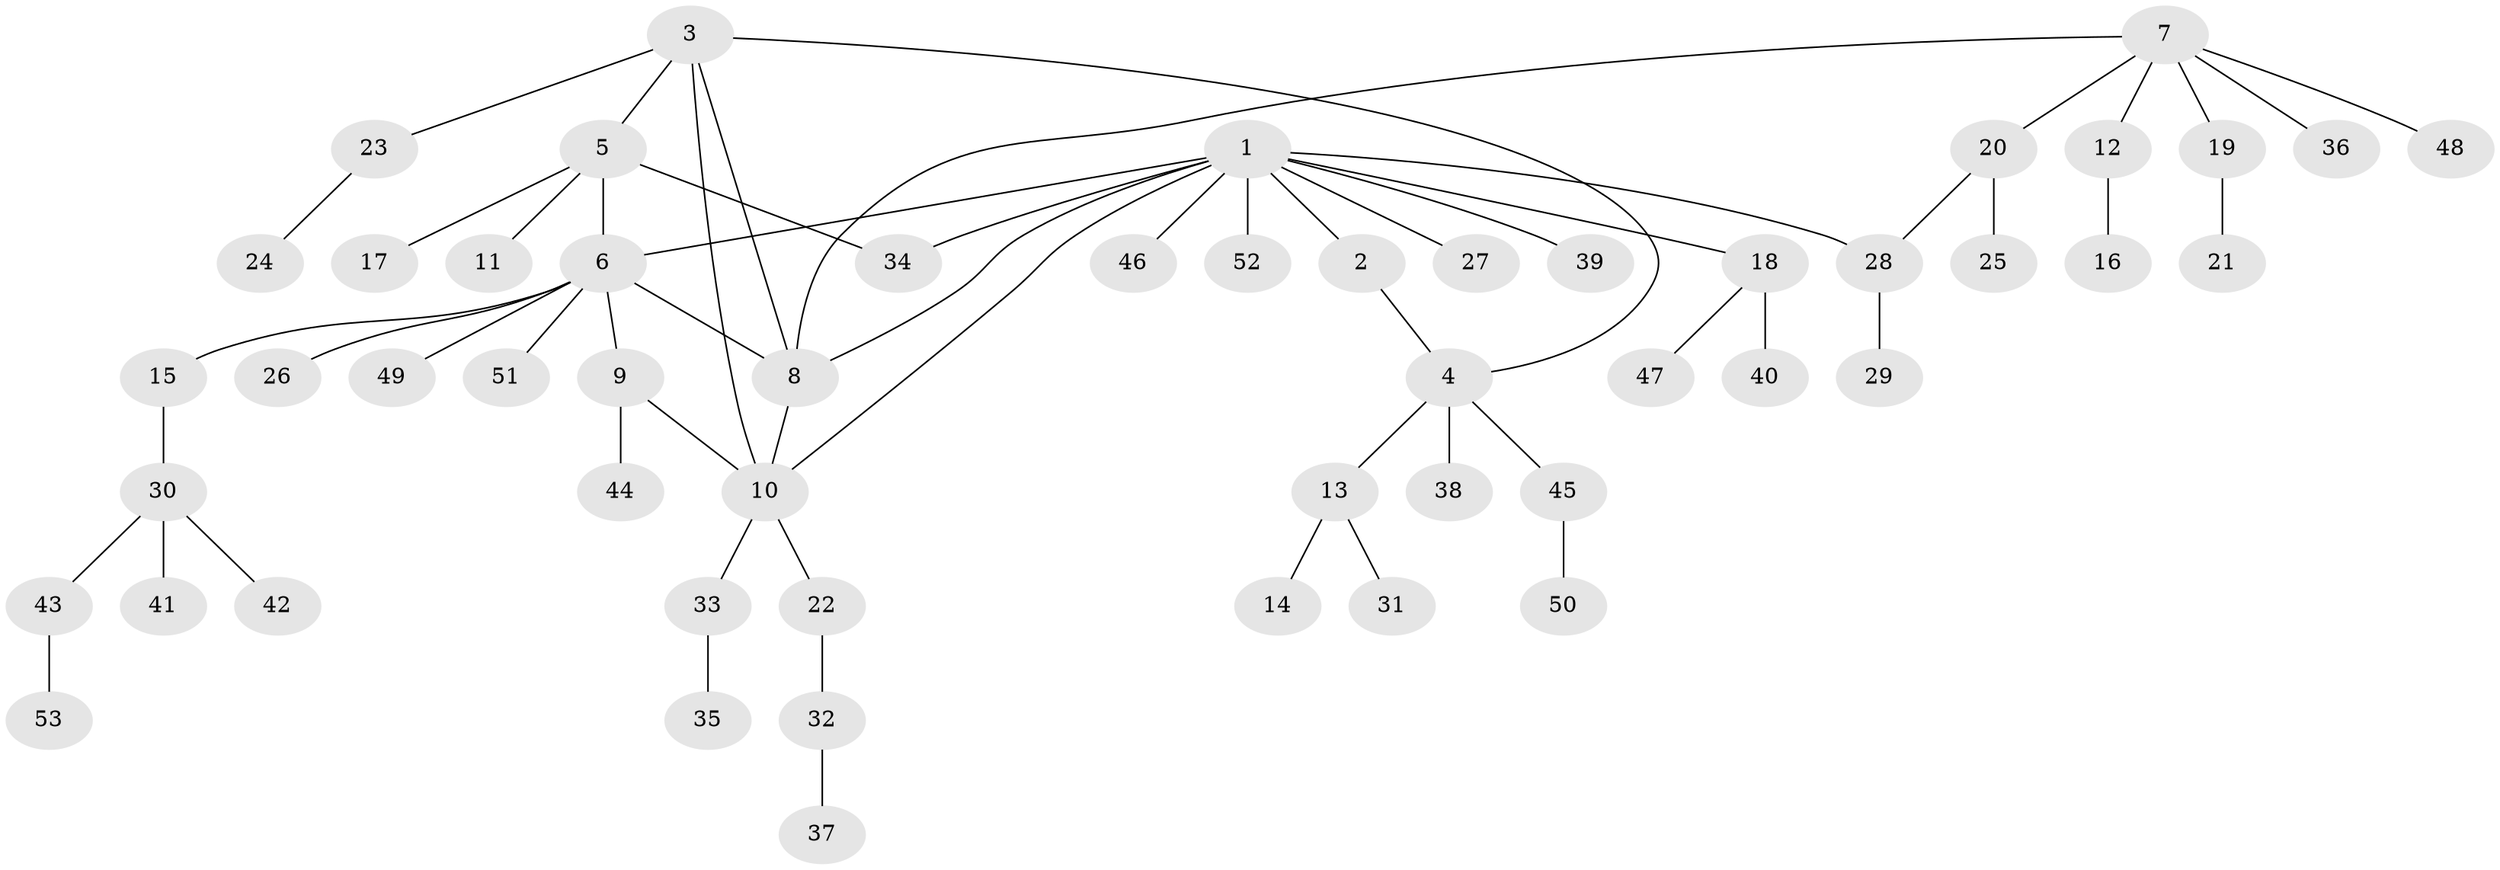// Generated by graph-tools (version 1.1) at 2025/15/03/09/25 04:15:52]
// undirected, 53 vertices, 60 edges
graph export_dot {
graph [start="1"]
  node [color=gray90,style=filled];
  1;
  2;
  3;
  4;
  5;
  6;
  7;
  8;
  9;
  10;
  11;
  12;
  13;
  14;
  15;
  16;
  17;
  18;
  19;
  20;
  21;
  22;
  23;
  24;
  25;
  26;
  27;
  28;
  29;
  30;
  31;
  32;
  33;
  34;
  35;
  36;
  37;
  38;
  39;
  40;
  41;
  42;
  43;
  44;
  45;
  46;
  47;
  48;
  49;
  50;
  51;
  52;
  53;
  1 -- 2;
  1 -- 6;
  1 -- 8;
  1 -- 10;
  1 -- 18;
  1 -- 27;
  1 -- 28;
  1 -- 34;
  1 -- 39;
  1 -- 46;
  1 -- 52;
  2 -- 4;
  3 -- 4;
  3 -- 5;
  3 -- 8;
  3 -- 10;
  3 -- 23;
  4 -- 13;
  4 -- 38;
  4 -- 45;
  5 -- 6;
  5 -- 11;
  5 -- 17;
  5 -- 34;
  6 -- 8;
  6 -- 9;
  6 -- 15;
  6 -- 26;
  6 -- 49;
  6 -- 51;
  7 -- 8;
  7 -- 12;
  7 -- 19;
  7 -- 20;
  7 -- 36;
  7 -- 48;
  8 -- 10;
  9 -- 10;
  9 -- 44;
  10 -- 22;
  10 -- 33;
  12 -- 16;
  13 -- 14;
  13 -- 31;
  15 -- 30;
  18 -- 40;
  18 -- 47;
  19 -- 21;
  20 -- 25;
  20 -- 28;
  22 -- 32;
  23 -- 24;
  28 -- 29;
  30 -- 41;
  30 -- 42;
  30 -- 43;
  32 -- 37;
  33 -- 35;
  43 -- 53;
  45 -- 50;
}
